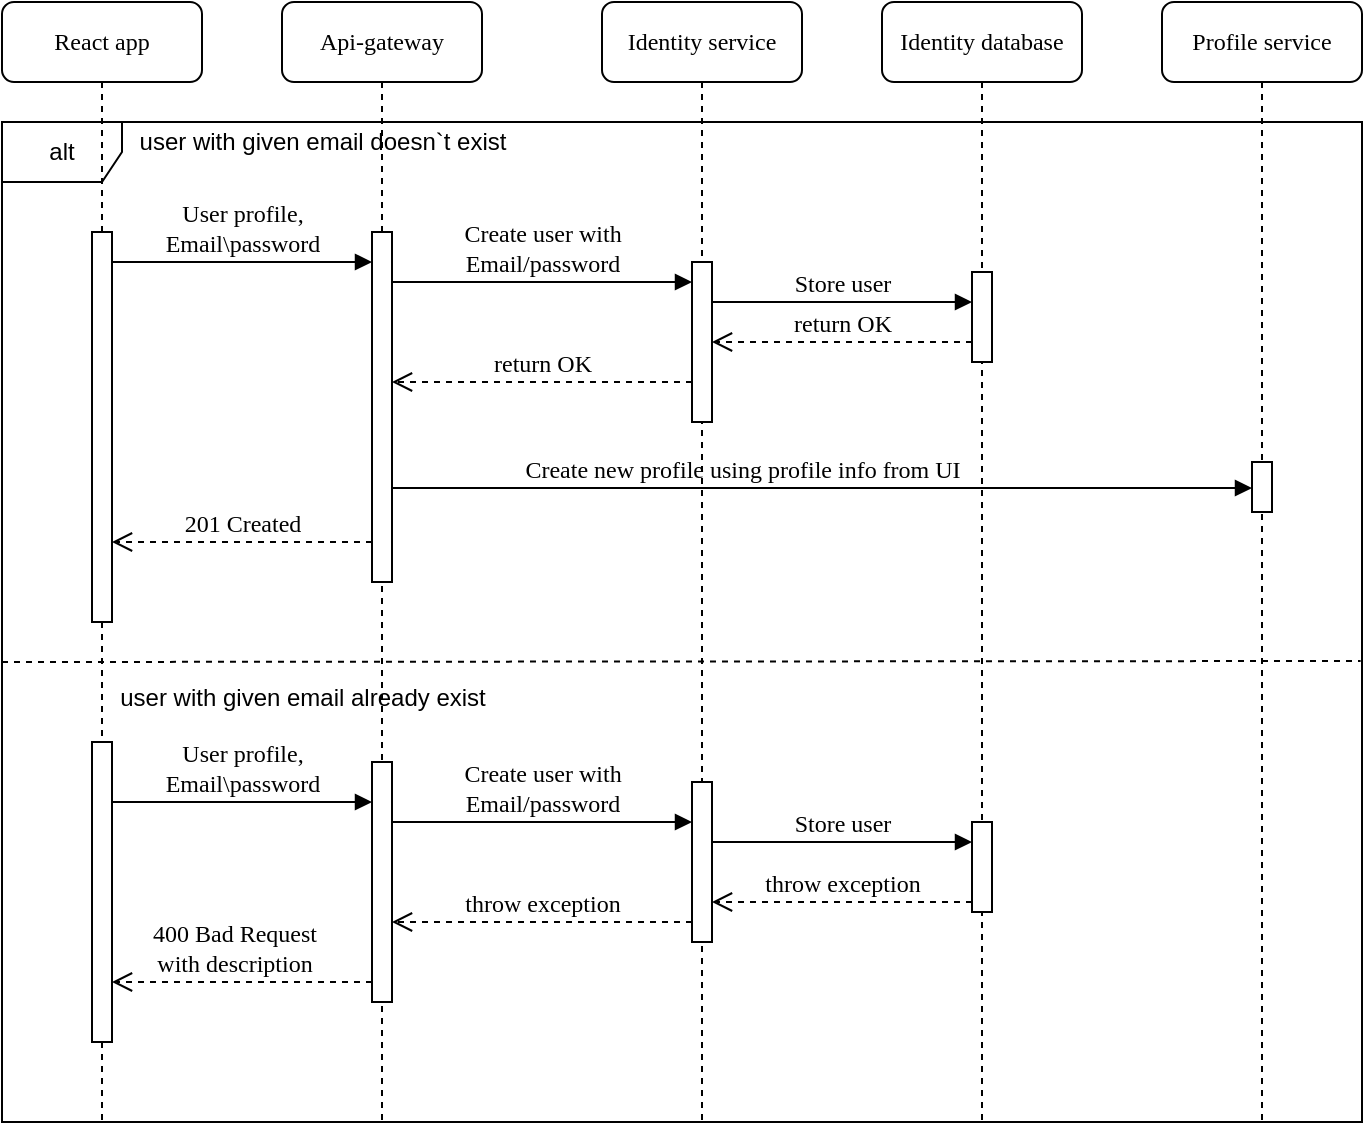 <mxfile version="13.1.9" type="device" pages="6"><diagram id="9wFj2V6PpB4902ZqA-4b" name="Sign-up"><mxGraphModel dx="1038" dy="548" grid="1" gridSize="10" guides="1" tooltips="1" connect="1" arrows="1" fold="1" page="1" pageScale="1" pageWidth="827" pageHeight="1169" math="0" shadow="0"><root><mxCell id="CemL0s_GBhH2OFQFyPl--0"/><mxCell id="CemL0s_GBhH2OFQFyPl--1" parent="CemL0s_GBhH2OFQFyPl--0"/><mxCell id="FNiVeLtGF27XcZiE5bSa-1" value="alt" style="shape=umlFrame;whiteSpace=wrap;html=1;" parent="CemL0s_GBhH2OFQFyPl--1" vertex="1"><mxGeometry x="100" y="140" width="680" height="500" as="geometry"/></mxCell><mxCell id="ytcOfRuUmaXu5OtG5mwq-0" value="Api-gateway" style="shape=umlLifeline;perimeter=lifelinePerimeter;whiteSpace=wrap;html=1;container=1;collapsible=0;recursiveResize=0;outlineConnect=0;rounded=1;shadow=0;comic=0;labelBackgroundColor=none;strokeWidth=1;fontFamily=Verdana;fontSize=12;align=center;" parent="CemL0s_GBhH2OFQFyPl--1" vertex="1"><mxGeometry x="240" y="80" width="100" height="560" as="geometry"/></mxCell><mxCell id="ytcOfRuUmaXu5OtG5mwq-1" value="" style="html=1;points=[];perimeter=orthogonalPerimeter;rounded=0;shadow=0;comic=0;labelBackgroundColor=none;strokeWidth=1;fontFamily=Verdana;fontSize=12;align=center;" parent="ytcOfRuUmaXu5OtG5mwq-0" vertex="1"><mxGeometry x="45" y="115" width="10" height="175" as="geometry"/></mxCell><mxCell id="nBKMElsK7w8zugeBaiPE-2" value="" style="html=1;points=[];perimeter=orthogonalPerimeter;rounded=0;shadow=0;comic=0;labelBackgroundColor=none;strokeWidth=1;fontFamily=Verdana;fontSize=12;align=center;" vertex="1" parent="ytcOfRuUmaXu5OtG5mwq-0"><mxGeometry x="45" y="380" width="10" height="120" as="geometry"/></mxCell><mxCell id="ytcOfRuUmaXu5OtG5mwq-2" value="Identity service" style="shape=umlLifeline;perimeter=lifelinePerimeter;whiteSpace=wrap;html=1;container=1;collapsible=0;recursiveResize=0;outlineConnect=0;rounded=1;shadow=0;comic=0;labelBackgroundColor=none;strokeWidth=1;fontFamily=Verdana;fontSize=12;align=center;" parent="CemL0s_GBhH2OFQFyPl--1" vertex="1"><mxGeometry x="400" y="80" width="100" height="560" as="geometry"/></mxCell><mxCell id="ytcOfRuUmaXu5OtG5mwq-3" value="" style="html=1;points=[];perimeter=orthogonalPerimeter;rounded=0;shadow=0;comic=0;labelBackgroundColor=none;strokeWidth=1;fontFamily=Verdana;fontSize=12;align=center;" parent="ytcOfRuUmaXu5OtG5mwq-2" vertex="1"><mxGeometry x="45" y="130" width="10" height="80" as="geometry"/></mxCell><mxCell id="nBKMElsK7w8zugeBaiPE-3" value="" style="html=1;points=[];perimeter=orthogonalPerimeter;rounded=0;shadow=0;comic=0;labelBackgroundColor=none;strokeWidth=1;fontFamily=Verdana;fontSize=12;align=center;" vertex="1" parent="ytcOfRuUmaXu5OtG5mwq-2"><mxGeometry x="45" y="390" width="10" height="80" as="geometry"/></mxCell><mxCell id="ytcOfRuUmaXu5OtG5mwq-4" value="Identity database" style="shape=umlLifeline;perimeter=lifelinePerimeter;whiteSpace=wrap;html=1;container=1;collapsible=0;recursiveResize=0;outlineConnect=0;rounded=1;shadow=0;comic=0;labelBackgroundColor=none;strokeWidth=1;fontFamily=Verdana;fontSize=12;align=center;" parent="CemL0s_GBhH2OFQFyPl--1" vertex="1"><mxGeometry x="540" y="80" width="100" height="560" as="geometry"/></mxCell><mxCell id="ytcOfRuUmaXu5OtG5mwq-8" value="" style="html=1;points=[];perimeter=orthogonalPerimeter;rounded=0;shadow=0;comic=0;labelBackgroundColor=none;strokeWidth=1;fontFamily=Verdana;fontSize=12;align=center;" parent="ytcOfRuUmaXu5OtG5mwq-4" vertex="1"><mxGeometry x="45" y="135" width="10" height="45" as="geometry"/></mxCell><mxCell id="nBKMElsK7w8zugeBaiPE-4" value="" style="html=1;points=[];perimeter=orthogonalPerimeter;rounded=0;shadow=0;comic=0;labelBackgroundColor=none;strokeWidth=1;fontFamily=Verdana;fontSize=12;align=center;" vertex="1" parent="ytcOfRuUmaXu5OtG5mwq-4"><mxGeometry x="45" y="410" width="10" height="45" as="geometry"/></mxCell><mxCell id="ytcOfRuUmaXu5OtG5mwq-6" value="React app" style="shape=umlLifeline;perimeter=lifelinePerimeter;whiteSpace=wrap;html=1;container=1;collapsible=0;recursiveResize=0;outlineConnect=0;rounded=1;shadow=0;comic=0;labelBackgroundColor=none;strokeWidth=1;fontFamily=Verdana;fontSize=12;align=center;" parent="CemL0s_GBhH2OFQFyPl--1" vertex="1"><mxGeometry x="100" y="80" width="100" height="560" as="geometry"/></mxCell><mxCell id="ytcOfRuUmaXu5OtG5mwq-7" value="" style="html=1;points=[];perimeter=orthogonalPerimeter;rounded=0;shadow=0;comic=0;labelBackgroundColor=none;strokeWidth=1;fontFamily=Verdana;fontSize=12;align=center;" parent="ytcOfRuUmaXu5OtG5mwq-6" vertex="1"><mxGeometry x="45" y="115" width="10" height="195" as="geometry"/></mxCell><mxCell id="nBKMElsK7w8zugeBaiPE-1" value="" style="html=1;points=[];perimeter=orthogonalPerimeter;rounded=0;shadow=0;comic=0;labelBackgroundColor=none;strokeWidth=1;fontFamily=Verdana;fontSize=12;align=center;" vertex="1" parent="ytcOfRuUmaXu5OtG5mwq-6"><mxGeometry x="45" y="370" width="10" height="150" as="geometry"/></mxCell><mxCell id="ytcOfRuUmaXu5OtG5mwq-9" value="Store user" style="html=1;verticalAlign=bottom;endArrow=block;labelBackgroundColor=none;fontFamily=Verdana;fontSize=12;edgeStyle=elbowEdgeStyle;elbow=vertical;" parent="CemL0s_GBhH2OFQFyPl--1" source="ytcOfRuUmaXu5OtG5mwq-3" target="ytcOfRuUmaXu5OtG5mwq-8" edge="1"><mxGeometry relative="1" as="geometry"><mxPoint x="510" y="220" as="sourcePoint"/><Array as="points"><mxPoint x="480" y="230"/><mxPoint x="560" y="238"/><mxPoint x="460" y="220"/></Array></mxGeometry></mxCell><mxCell id="ytcOfRuUmaXu5OtG5mwq-14" value="Create user with&lt;br&gt;Email/password" style="html=1;verticalAlign=bottom;endArrow=block;labelBackgroundColor=none;fontFamily=Verdana;fontSize=12;edgeStyle=elbowEdgeStyle;elbow=vertical;" parent="CemL0s_GBhH2OFQFyPl--1" source="ytcOfRuUmaXu5OtG5mwq-1" target="ytcOfRuUmaXu5OtG5mwq-3" edge="1"><mxGeometry x="0.4" y="-30" relative="1" as="geometry"><mxPoint x="370" y="200" as="sourcePoint"/><mxPoint x="450" y="200" as="targetPoint"/><Array as="points"><mxPoint x="410" y="220"/><mxPoint x="420" y="230"/><mxPoint x="400" y="210"/></Array><mxPoint x="-30" y="-30" as="offset"/></mxGeometry></mxCell><mxCell id="ytcOfRuUmaXu5OtG5mwq-16" value="User profile,&lt;br&gt;Email\password" style="html=1;verticalAlign=bottom;endArrow=block;labelBackgroundColor=none;fontFamily=Verdana;fontSize=12;edgeStyle=elbowEdgeStyle;elbow=vertical;" parent="CemL0s_GBhH2OFQFyPl--1" source="ytcOfRuUmaXu5OtG5mwq-7" target="ytcOfRuUmaXu5OtG5mwq-1" edge="1"><mxGeometry relative="1" as="geometry"><mxPoint x="160" y="210.143" as="sourcePoint"/><mxPoint x="280" y="210" as="targetPoint"/><Array as="points"><mxPoint x="210" y="210"/><mxPoint x="240" y="190"/><mxPoint x="260" y="200"/><mxPoint x="240" y="190"/><mxPoint x="280" y="210"/></Array></mxGeometry></mxCell><mxCell id="12zrE8Ep6tfc1RGa5wEC-0" value="Profile service" style="shape=umlLifeline;perimeter=lifelinePerimeter;whiteSpace=wrap;html=1;container=1;collapsible=0;recursiveResize=0;outlineConnect=0;rounded=1;shadow=0;comic=0;labelBackgroundColor=none;strokeWidth=1;fontFamily=Verdana;fontSize=12;align=center;" parent="CemL0s_GBhH2OFQFyPl--1" vertex="1"><mxGeometry x="680" y="80" width="100" height="560" as="geometry"/></mxCell><mxCell id="12zrE8Ep6tfc1RGa5wEC-2" value="" style="html=1;points=[];perimeter=orthogonalPerimeter;rounded=0;shadow=0;comic=0;labelBackgroundColor=none;strokeWidth=1;fontFamily=Verdana;fontSize=12;align=center;" parent="12zrE8Ep6tfc1RGa5wEC-0" vertex="1"><mxGeometry x="45" y="230" width="10" height="25" as="geometry"/></mxCell><mxCell id="hFNheI1LsJcgSRHqzO7D-6" value="return OK" style="html=1;verticalAlign=bottom;endArrow=open;dashed=1;endSize=8;labelBackgroundColor=none;fontFamily=Verdana;fontSize=12;edgeStyle=elbowEdgeStyle;elbow=vertical;" parent="CemL0s_GBhH2OFQFyPl--1" source="ytcOfRuUmaXu5OtG5mwq-8" target="ytcOfRuUmaXu5OtG5mwq-3" edge="1"><mxGeometry relative="1" as="geometry"><mxPoint x="460" y="250" as="targetPoint"/><Array as="points"><mxPoint x="565" y="250"/><mxPoint x="535" y="220"/><mxPoint x="1005" y="200"/></Array><mxPoint x="590" y="250" as="sourcePoint"/></mxGeometry></mxCell><mxCell id="FNiVeLtGF27XcZiE5bSa-2" value="user with given email doesn`t exist" style="text;html=1;align=center;verticalAlign=middle;resizable=0;points=[];autosize=1;" parent="CemL0s_GBhH2OFQFyPl--1" vertex="1"><mxGeometry x="160" y="140" width="200" height="20" as="geometry"/></mxCell><mxCell id="FNiVeLtGF27XcZiE5bSa-4" value="user with given email already exist" style="text;html=1;align=center;verticalAlign=middle;resizable=0;points=[];autosize=1;" parent="CemL0s_GBhH2OFQFyPl--1" vertex="1"><mxGeometry x="150" y="417.5" width="200" height="20" as="geometry"/></mxCell><mxCell id="FNiVeLtGF27XcZiE5bSa-11" value="Create new profile using profile info from UI" style="html=1;verticalAlign=bottom;endArrow=block;labelBackgroundColor=none;fontFamily=Verdana;fontSize=12;edgeStyle=elbowEdgeStyle;elbow=vertical;" parent="CemL0s_GBhH2OFQFyPl--1" target="12zrE8Ep6tfc1RGa5wEC-2" edge="1"><mxGeometry x="0.837" y="-220" relative="1" as="geometry"><mxPoint x="295" y="323" as="sourcePoint"/><mxPoint x="480" y="470" as="targetPoint"/><Array as="points"><mxPoint x="690" y="323"/><mxPoint x="530" y="451"/><mxPoint x="510" y="440"/><mxPoint x="610" y="451"/><mxPoint x="435" y="470"/></Array><mxPoint x="-220" y="-220" as="offset"/></mxGeometry></mxCell><mxCell id="FNiVeLtGF27XcZiE5bSa-12" value="201 Created" style="html=1;verticalAlign=bottom;endArrow=open;dashed=1;endSize=8;labelBackgroundColor=none;fontFamily=Verdana;fontSize=12;edgeStyle=elbowEdgeStyle;elbow=vertical;" parent="CemL0s_GBhH2OFQFyPl--1" source="ytcOfRuUmaXu5OtG5mwq-1" target="ytcOfRuUmaXu5OtG5mwq-7" edge="1"><mxGeometry relative="1" as="geometry"><mxPoint x="140" y="470" as="targetPoint"/><Array as="points"><mxPoint x="230" y="350"/><mxPoint x="270" y="340"/><mxPoint x="225" y="440"/><mxPoint x="695" y="420"/></Array><mxPoint x="285" y="340" as="sourcePoint"/><mxPoint as="offset"/></mxGeometry></mxCell><mxCell id="FNiVeLtGF27XcZiE5bSa-17" value="400 Bad Request&lt;br&gt;with description" style="html=1;verticalAlign=bottom;endArrow=open;dashed=1;endSize=8;labelBackgroundColor=none;fontFamily=Verdana;fontSize=12;edgeStyle=elbowEdgeStyle;elbow=vertical;" parent="CemL0s_GBhH2OFQFyPl--1" source="nBKMElsK7w8zugeBaiPE-2" target="nBKMElsK7w8zugeBaiPE-1" edge="1"><mxGeometry x="0.063" relative="1" as="geometry"><mxPoint x="180" y="620" as="targetPoint"/><Array as="points"><mxPoint x="260" y="570"/><mxPoint x="230" y="620"/><mxPoint x="260" y="620"/><mxPoint x="230" y="590"/><mxPoint x="700" y="570"/></Array><mxPoint x="286.52" y="612.8" as="sourcePoint"/><mxPoint as="offset"/></mxGeometry></mxCell><mxCell id="nBKMElsK7w8zugeBaiPE-0" value="return OK" style="html=1;verticalAlign=bottom;endArrow=open;dashed=1;endSize=8;labelBackgroundColor=none;fontFamily=Verdana;fontSize=12;edgeStyle=elbowEdgeStyle;elbow=vertical;" edge="1" parent="CemL0s_GBhH2OFQFyPl--1" source="ytcOfRuUmaXu5OtG5mwq-3" target="ytcOfRuUmaXu5OtG5mwq-1"><mxGeometry relative="1" as="geometry"><mxPoint x="300" y="280" as="targetPoint"/><Array as="points"><mxPoint x="380" y="270"/><mxPoint x="380" y="250"/><mxPoint x="850" y="230"/></Array><mxPoint x="430" y="280" as="sourcePoint"/></mxGeometry></mxCell><mxCell id="nBKMElsK7w8zugeBaiPE-7" value="User profile,&lt;br&gt;Email\password" style="html=1;verticalAlign=bottom;endArrow=block;labelBackgroundColor=none;fontFamily=Verdana;fontSize=12;edgeStyle=elbowEdgeStyle;elbow=vertical;" edge="1" parent="CemL0s_GBhH2OFQFyPl--1" source="nBKMElsK7w8zugeBaiPE-1" target="nBKMElsK7w8zugeBaiPE-2"><mxGeometry relative="1" as="geometry"><mxPoint x="180" y="540" as="sourcePoint"/><mxPoint x="310" y="540" as="targetPoint"/><Array as="points"><mxPoint x="270" y="480"/><mxPoint x="260" y="470"/><mxPoint x="235" y="540"/><mxPoint x="265" y="520"/><mxPoint x="285" y="530"/><mxPoint x="265" y="520"/><mxPoint x="305" y="540"/></Array></mxGeometry></mxCell><mxCell id="nBKMElsK7w8zugeBaiPE-8" value="Create user with&lt;br&gt;Email/password" style="html=1;verticalAlign=bottom;endArrow=block;labelBackgroundColor=none;fontFamily=Verdana;fontSize=12;edgeStyle=elbowEdgeStyle;elbow=vertical;" edge="1" parent="CemL0s_GBhH2OFQFyPl--1" source="nBKMElsK7w8zugeBaiPE-2" target="nBKMElsK7w8zugeBaiPE-3"><mxGeometry x="0.4" y="-30" relative="1" as="geometry"><mxPoint x="340" y="480" as="sourcePoint"/><mxPoint x="490" y="480" as="targetPoint"/><Array as="points"><mxPoint x="410" y="490"/><mxPoint x="455" y="480"/><mxPoint x="465" y="490"/><mxPoint x="445" y="470"/></Array><mxPoint x="-30" y="-30" as="offset"/></mxGeometry></mxCell><mxCell id="nBKMElsK7w8zugeBaiPE-9" value="Store user" style="html=1;verticalAlign=bottom;endArrow=block;labelBackgroundColor=none;fontFamily=Verdana;fontSize=12;edgeStyle=elbowEdgeStyle;elbow=vertical;" edge="1" parent="CemL0s_GBhH2OFQFyPl--1" source="nBKMElsK7w8zugeBaiPE-3" target="nBKMElsK7w8zugeBaiPE-4"><mxGeometry relative="1" as="geometry"><mxPoint x="490" y="437.5" as="sourcePoint"/><Array as="points"><mxPoint x="550" y="500"/><mxPoint x="515" y="437.5"/><mxPoint x="595" y="445.5"/><mxPoint x="495" y="427.5"/></Array><mxPoint x="620" y="437.5" as="targetPoint"/></mxGeometry></mxCell><mxCell id="nBKMElsK7w8zugeBaiPE-10" value="throw exception" style="html=1;verticalAlign=bottom;endArrow=open;dashed=1;endSize=8;labelBackgroundColor=none;fontFamily=Verdana;fontSize=12;edgeStyle=elbowEdgeStyle;elbow=vertical;" edge="1" parent="CemL0s_GBhH2OFQFyPl--1" source="nBKMElsK7w8zugeBaiPE-4" target="nBKMElsK7w8zugeBaiPE-3"><mxGeometry relative="1" as="geometry"><mxPoint x="500" y="540" as="targetPoint"/><Array as="points"><mxPoint x="550" y="530"/><mxPoint x="570" y="520"/><mxPoint x="610" y="540"/><mxPoint x="580" y="510"/><mxPoint x="1050" y="490"/></Array><mxPoint x="630" y="540" as="sourcePoint"/></mxGeometry></mxCell><mxCell id="nBKMElsK7w8zugeBaiPE-11" value="throw exception" style="html=1;verticalAlign=bottom;endArrow=open;dashed=1;endSize=8;labelBackgroundColor=none;fontFamily=Verdana;fontSize=12;edgeStyle=elbowEdgeStyle;elbow=vertical;" edge="1" parent="CemL0s_GBhH2OFQFyPl--1" source="nBKMElsK7w8zugeBaiPE-3" target="nBKMElsK7w8zugeBaiPE-2"><mxGeometry relative="1" as="geometry"><mxPoint x="340" y="580.0" as="targetPoint"/><Array as="points"><mxPoint x="410" y="540"/><mxPoint x="435" y="580"/><mxPoint x="455" y="570"/><mxPoint x="495" y="590"/><mxPoint x="465" y="560"/><mxPoint x="935" y="540"/></Array><mxPoint x="470" y="580.0" as="sourcePoint"/></mxGeometry></mxCell><mxCell id="nBKMElsK7w8zugeBaiPE-12" value="" style="endArrow=none;dashed=1;html=1;exitX=0;exitY=0.54;exitDx=0;exitDy=0;exitPerimeter=0;entryX=0.999;entryY=0.539;entryDx=0;entryDy=0;entryPerimeter=0;" edge="1" parent="CemL0s_GBhH2OFQFyPl--1" source="FNiVeLtGF27XcZiE5bSa-1" target="FNiVeLtGF27XcZiE5bSa-1"><mxGeometry width="50" height="50" relative="1" as="geometry"><mxPoint x="520" y="490" as="sourcePoint"/><mxPoint x="570" y="440" as="targetPoint"/></mxGeometry></mxCell></root></mxGraphModel></diagram><diagram id="shGh03tXPEc8SyBQGdR-" name="Sign-in"><mxGraphModel dx="1038" dy="548" grid="1" gridSize="10" guides="1" tooltips="1" connect="1" arrows="1" fold="1" page="1" pageScale="1" pageWidth="827" pageHeight="1169" math="0" shadow="0"><root><mxCell id="g4uzUHYC7VZKyUYP_6gi-0"/><mxCell id="g4uzUHYC7VZKyUYP_6gi-1" parent="g4uzUHYC7VZKyUYP_6gi-0"/><mxCell id="Z45GJV1Mc2yyMGItYwNS-1" value="" style="group" parent="g4uzUHYC7VZKyUYP_6gi-1" vertex="1" connectable="0"><mxGeometry x="200" y="290" width="450" height="300" as="geometry"/></mxCell><mxCell id="_-uj1CBQ7Txz2JvthzSC-19" value="alt" style="shape=umlFrame;whiteSpace=wrap;html=1;" parent="Z45GJV1Mc2yyMGItYwNS-1" vertex="1"><mxGeometry width="450" height="300" as="geometry"/></mxCell><mxCell id="_-uj1CBQ7Txz2JvthzSC-20" value="authentication successful" style="text;html=1;align=center;verticalAlign=middle;resizable=0;points=[];autosize=1;" parent="Z45GJV1Mc2yyMGItYwNS-1" vertex="1"><mxGeometry x="3.814" y="40" width="150" height="20" as="geometry"/></mxCell><mxCell id="z5anBzTkTk3a5vYDcYJt-3" value="" style="endArrow=none;dashed=1;html=1;" parent="Z45GJV1Mc2yyMGItYwNS-1" edge="1"><mxGeometry width="50" height="50" relative="1" as="geometry"><mxPoint x="-0.763" y="159" as="sourcePoint"/><mxPoint x="450" y="159" as="targetPoint"/><Array as="points"><mxPoint x="404.237" y="159"/></Array></mxGeometry></mxCell><mxCell id="z5anBzTkTk3a5vYDcYJt-4" value="authentication failed" style="text;html=1;align=center;verticalAlign=middle;resizable=0;points=[];autosize=1;" parent="Z45GJV1Mc2yyMGItYwNS-1" vertex="1"><mxGeometry x="7.627" y="170" width="120" height="20" as="geometry"/></mxCell><mxCell id="_-uj1CBQ7Txz2JvthzSC-0" value="Api-gateway" style="shape=umlLifeline;perimeter=lifelinePerimeter;whiteSpace=wrap;html=1;container=1;collapsible=0;recursiveResize=0;outlineConnect=0;rounded=1;shadow=0;comic=0;labelBackgroundColor=none;strokeWidth=1;fontFamily=Verdana;fontSize=12;align=center;" parent="g4uzUHYC7VZKyUYP_6gi-1" vertex="1"><mxGeometry x="220" y="50" width="100" height="580" as="geometry"/></mxCell><mxCell id="_-uj1CBQ7Txz2JvthzSC-1" value="" style="html=1;points=[];perimeter=orthogonalPerimeter;rounded=0;shadow=0;comic=0;labelBackgroundColor=none;strokeWidth=1;fontFamily=Verdana;fontSize=12;align=center;" parent="_-uj1CBQ7Txz2JvthzSC-0" vertex="1"><mxGeometry x="45" y="110" width="10" height="50" as="geometry"/></mxCell><mxCell id="_-uj1CBQ7Txz2JvthzSC-2" value="Identity service" style="shape=umlLifeline;perimeter=lifelinePerimeter;whiteSpace=wrap;html=1;container=1;collapsible=0;recursiveResize=0;outlineConnect=0;rounded=1;shadow=0;comic=0;labelBackgroundColor=none;strokeWidth=1;fontFamily=Verdana;fontSize=12;align=center;" parent="g4uzUHYC7VZKyUYP_6gi-1" vertex="1"><mxGeometry x="380" y="50" width="100" height="580" as="geometry"/></mxCell><mxCell id="_-uj1CBQ7Txz2JvthzSC-3" value="" style="html=1;points=[];perimeter=orthogonalPerimeter;rounded=0;shadow=0;comic=0;labelBackgroundColor=none;strokeWidth=1;fontFamily=Verdana;fontSize=12;align=center;" parent="_-uj1CBQ7Txz2JvthzSC-2" vertex="1"><mxGeometry x="45" y="120" width="10" height="80" as="geometry"/></mxCell><mxCell id="_-uj1CBQ7Txz2JvthzSC-4" value="Identity database" style="shape=umlLifeline;perimeter=lifelinePerimeter;whiteSpace=wrap;html=1;container=1;collapsible=0;recursiveResize=0;outlineConnect=0;rounded=1;shadow=0;comic=0;labelBackgroundColor=none;strokeWidth=1;fontFamily=Verdana;fontSize=12;align=center;" parent="g4uzUHYC7VZKyUYP_6gi-1" vertex="1"><mxGeometry x="540" y="50" width="100" height="580" as="geometry"/></mxCell><mxCell id="_-uj1CBQ7Txz2JvthzSC-6" value="React app" style="shape=umlLifeline;perimeter=lifelinePerimeter;whiteSpace=wrap;html=1;container=1;collapsible=0;recursiveResize=0;outlineConnect=0;rounded=1;shadow=0;comic=0;labelBackgroundColor=none;strokeWidth=1;fontFamily=Verdana;fontSize=12;align=center;" parent="g4uzUHYC7VZKyUYP_6gi-1" vertex="1"><mxGeometry x="60" y="50" width="100" height="570" as="geometry"/></mxCell><mxCell id="_-uj1CBQ7Txz2JvthzSC-7" value="" style="html=1;points=[];perimeter=orthogonalPerimeter;rounded=0;shadow=0;comic=0;labelBackgroundColor=none;strokeWidth=1;fontFamily=Verdana;fontSize=12;align=center;" parent="_-uj1CBQ7Txz2JvthzSC-6" vertex="1"><mxGeometry x="45" y="100" width="10" height="410" as="geometry"/></mxCell><mxCell id="_-uj1CBQ7Txz2JvthzSC-8" value="" style="html=1;points=[];perimeter=orthogonalPerimeter;rounded=0;shadow=0;comic=0;labelBackgroundColor=none;strokeWidth=1;fontFamily=Verdana;fontSize=12;align=center;" parent="g4uzUHYC7VZKyUYP_6gi-1" vertex="1"><mxGeometry x="585" y="180" width="10" height="60" as="geometry"/></mxCell><mxCell id="_-uj1CBQ7Txz2JvthzSC-9" value="get stored password" style="html=1;verticalAlign=bottom;endArrow=block;labelBackgroundColor=none;fontFamily=Verdana;fontSize=12;edgeStyle=elbowEdgeStyle;elbow=vertical;" parent="g4uzUHYC7VZKyUYP_6gi-1" source="_-uj1CBQ7Txz2JvthzSC-3" target="_-uj1CBQ7Txz2JvthzSC-8" edge="1"><mxGeometry relative="1" as="geometry"><mxPoint x="490" y="190" as="sourcePoint"/><Array as="points"><mxPoint x="440" y="190"/></Array></mxGeometry></mxCell><mxCell id="_-uj1CBQ7Txz2JvthzSC-13" value="email\password" style="html=1;verticalAlign=bottom;endArrow=block;labelBackgroundColor=none;fontFamily=Verdana;fontSize=12;edgeStyle=elbowEdgeStyle;elbow=vertical;" parent="g4uzUHYC7VZKyUYP_6gi-1" source="_-uj1CBQ7Txz2JvthzSC-1" target="_-uj1CBQ7Txz2JvthzSC-3" edge="1"><mxGeometry relative="1" as="geometry"><mxPoint x="350" y="170" as="sourcePoint"/><Array as="points"><mxPoint x="360" y="180"/><mxPoint x="400" y="190"/></Array></mxGeometry></mxCell><mxCell id="_-uj1CBQ7Txz2JvthzSC-14" value="stored password" style="html=1;verticalAlign=bottom;endArrow=open;dashed=1;endSize=8;labelBackgroundColor=none;fontFamily=Verdana;fontSize=12;edgeStyle=elbowEdgeStyle;elbow=vertical;" parent="g4uzUHYC7VZKyUYP_6gi-1" source="_-uj1CBQ7Txz2JvthzSC-8" target="_-uj1CBQ7Txz2JvthzSC-3" edge="1"><mxGeometry relative="1" as="geometry"><mxPoint x="435" y="260.0" as="targetPoint"/><Array as="points"><mxPoint x="550" y="220"/><mxPoint x="530" y="250"/><mxPoint x="510" y="260"/><mxPoint x="540" y="260"/></Array><mxPoint x="565" y="260.0" as="sourcePoint"/></mxGeometry></mxCell><mxCell id="_-uj1CBQ7Txz2JvthzSC-16" value="email\password" style="html=1;verticalAlign=bottom;endArrow=block;labelBackgroundColor=none;fontFamily=Verdana;fontSize=12;edgeStyle=elbowEdgeStyle;elbow=vertical;" parent="g4uzUHYC7VZKyUYP_6gi-1" source="_-uj1CBQ7Txz2JvthzSC-7" target="_-uj1CBQ7Txz2JvthzSC-1" edge="1"><mxGeometry relative="1" as="geometry"><mxPoint x="120" y="179.765" as="sourcePoint"/><mxPoint x="270" y="180.0" as="targetPoint"/><Array as="points"><mxPoint x="170" y="170"/><mxPoint x="230" y="180"/></Array></mxGeometry></mxCell><mxCell id="_-uj1CBQ7Txz2JvthzSC-21" value="" style="html=1;points=[];perimeter=orthogonalPerimeter;rounded=0;shadow=0;comic=0;labelBackgroundColor=none;strokeWidth=1;fontFamily=Verdana;fontSize=12;align=center;" parent="g4uzUHYC7VZKyUYP_6gi-1" vertex="1"><mxGeometry x="425" y="340" width="10" height="50" as="geometry"/></mxCell><mxCell id="_-uj1CBQ7Txz2JvthzSC-22" value="" style="html=1;points=[];perimeter=orthogonalPerimeter;rounded=0;shadow=0;comic=0;labelBackgroundColor=none;strokeWidth=1;fontFamily=Verdana;fontSize=12;align=center;" parent="g4uzUHYC7VZKyUYP_6gi-1" vertex="1"><mxGeometry x="585" y="350" width="10" height="30" as="geometry"/></mxCell><mxCell id="_-uj1CBQ7Txz2JvthzSC-23" value="" style="html=1;points=[];perimeter=orthogonalPerimeter;rounded=0;shadow=0;comic=0;labelBackgroundColor=none;strokeWidth=1;fontFamily=Verdana;fontSize=12;align=center;" parent="g4uzUHYC7VZKyUYP_6gi-1" vertex="1"><mxGeometry x="265" y="360" width="10" height="80" as="geometry"/></mxCell><mxCell id="_-uj1CBQ7Txz2JvthzSC-25" value="new session token" style="html=1;verticalAlign=bottom;endArrow=open;dashed=1;endSize=8;labelBackgroundColor=none;fontFamily=Verdana;fontSize=12;edgeStyle=elbowEdgeStyle;elbow=vertical;" parent="g4uzUHYC7VZKyUYP_6gi-1" edge="1"><mxGeometry relative="1" as="geometry"><mxPoint x="275" y="380" as="targetPoint"/><Array as="points"><mxPoint x="390" y="380"/><mxPoint x="370" y="410"/><mxPoint x="350" y="420"/><mxPoint x="380" y="420"/></Array><mxPoint x="425" y="380" as="sourcePoint"/></mxGeometry></mxCell><mxCell id="_-uj1CBQ7Txz2JvthzSC-26" value="store new session token" style="html=1;verticalAlign=bottom;endArrow=block;labelBackgroundColor=none;fontFamily=Verdana;fontSize=12;edgeStyle=elbowEdgeStyle;elbow=vertical;" parent="g4uzUHYC7VZKyUYP_6gi-1" edge="1"><mxGeometry relative="1" as="geometry"><mxPoint x="435" y="360" as="sourcePoint"/><Array as="points"><mxPoint x="440" y="360"/></Array><mxPoint x="585" y="360" as="targetPoint"/></mxGeometry></mxCell><mxCell id="z5anBzTkTk3a5vYDcYJt-2" value="200 OK with&lt;br&gt;new session token" style="html=1;verticalAlign=bottom;endArrow=open;dashed=1;endSize=8;labelBackgroundColor=none;fontFamily=Verdana;fontSize=12;edgeStyle=elbowEdgeStyle;elbow=vertical;" parent="g4uzUHYC7VZKyUYP_6gi-1" edge="1"><mxGeometry relative="1" as="geometry"><mxPoint x="115" y="430" as="targetPoint"/><Array as="points"><mxPoint x="230" y="430"/><mxPoint x="210" y="460"/><mxPoint x="190" y="470"/><mxPoint x="220" y="470"/></Array><mxPoint x="265" y="430" as="sourcePoint"/><mxPoint as="offset"/></mxGeometry></mxCell><mxCell id="z5anBzTkTk3a5vYDcYJt-5" value="" style="html=1;points=[];perimeter=orthogonalPerimeter;rounded=0;shadow=0;comic=0;labelBackgroundColor=none;strokeWidth=1;fontFamily=Verdana;fontSize=12;align=center;" parent="g4uzUHYC7VZKyUYP_6gi-1" vertex="1"><mxGeometry x="425" y="470" width="10" height="40" as="geometry"/></mxCell><mxCell id="z5anBzTkTk3a5vYDcYJt-8" value="" style="html=1;points=[];perimeter=orthogonalPerimeter;rounded=0;shadow=0;comic=0;labelBackgroundColor=none;strokeWidth=1;fontFamily=Verdana;fontSize=12;align=center;" parent="g4uzUHYC7VZKyUYP_6gi-1" vertex="1"><mxGeometry x="265" y="490" width="10" height="40" as="geometry"/></mxCell><mxCell id="z5anBzTkTk3a5vYDcYJt-9" value="empty token" style="html=1;verticalAlign=bottom;endArrow=open;dashed=1;endSize=8;labelBackgroundColor=none;fontFamily=Verdana;fontSize=12;edgeStyle=elbowEdgeStyle;elbow=vertical;" parent="g4uzUHYC7VZKyUYP_6gi-1" edge="1"><mxGeometry relative="1" as="geometry"><mxPoint x="275" y="500" as="targetPoint"/><Array as="points"><mxPoint x="390" y="500"/><mxPoint x="370" y="530"/><mxPoint x="350" y="540"/><mxPoint x="380" y="540"/></Array><mxPoint x="425" y="500" as="sourcePoint"/></mxGeometry></mxCell><mxCell id="z5anBzTkTk3a5vYDcYJt-10" value="401 Unauthorized" style="html=1;verticalAlign=bottom;endArrow=open;dashed=1;endSize=8;labelBackgroundColor=none;fontFamily=Verdana;fontSize=12;edgeStyle=elbowEdgeStyle;elbow=vertical;" parent="g4uzUHYC7VZKyUYP_6gi-1" edge="1"><mxGeometry relative="1" as="geometry"><mxPoint x="115" y="520" as="targetPoint"/><Array as="points"><mxPoint x="230" y="520"/><mxPoint x="210" y="550"/><mxPoint x="190" y="560"/><mxPoint x="220" y="560"/></Array><mxPoint x="265" y="520" as="sourcePoint"/></mxGeometry></mxCell></root></mxGraphModel></diagram><diagram id="U9p7VOnTz3pqEFTd15si" name="Logout"><mxGraphModel dx="1021" dy="529" grid="1" gridSize="10" guides="1" tooltips="1" connect="1" arrows="1" fold="1" page="1" pageScale="1" pageWidth="827" pageHeight="1169" math="0" shadow="0"><root><mxCell id="Cgi80x9LfgDwhSQCfqFJ-0"/><mxCell id="Cgi80x9LfgDwhSQCfqFJ-1" parent="Cgi80x9LfgDwhSQCfqFJ-0"/><mxCell id="0Xk-_er3-qbPC-zSCmiB-0" value="Api-gateway" style="shape=umlLifeline;perimeter=lifelinePerimeter;whiteSpace=wrap;html=1;container=1;collapsible=0;recursiveResize=0;outlineConnect=0;rounded=1;shadow=0;comic=0;labelBackgroundColor=none;strokeWidth=1;fontFamily=Verdana;fontSize=12;align=center;" parent="Cgi80x9LfgDwhSQCfqFJ-1" vertex="1"><mxGeometry x="240" y="80" width="100" height="580" as="geometry"/></mxCell><mxCell id="0Xk-_er3-qbPC-zSCmiB-1" value="" style="html=1;points=[];perimeter=orthogonalPerimeter;rounded=0;shadow=0;comic=0;labelBackgroundColor=none;strokeWidth=1;fontFamily=Verdana;fontSize=12;align=center;" parent="0Xk-_er3-qbPC-zSCmiB-0" vertex="1"><mxGeometry x="45" y="110" width="10" height="120" as="geometry"/></mxCell><mxCell id="0Xk-_er3-qbPC-zSCmiB-2" value="Identity service" style="shape=umlLifeline;perimeter=lifelinePerimeter;whiteSpace=wrap;html=1;container=1;collapsible=0;recursiveResize=0;outlineConnect=0;rounded=1;shadow=0;comic=0;labelBackgroundColor=none;strokeWidth=1;fontFamily=Verdana;fontSize=12;align=center;" parent="Cgi80x9LfgDwhSQCfqFJ-1" vertex="1"><mxGeometry x="400" y="80" width="100" height="580" as="geometry"/></mxCell><mxCell id="0Xk-_er3-qbPC-zSCmiB-3" value="" style="html=1;points=[];perimeter=orthogonalPerimeter;rounded=0;shadow=0;comic=0;labelBackgroundColor=none;strokeWidth=1;fontFamily=Verdana;fontSize=12;align=center;" parent="0Xk-_er3-qbPC-zSCmiB-2" vertex="1"><mxGeometry x="45" y="120" width="10" height="30" as="geometry"/></mxCell><mxCell id="0Xk-_er3-qbPC-zSCmiB-4" value="Identity service&lt;br&gt;database" style="shape=umlLifeline;perimeter=lifelinePerimeter;whiteSpace=wrap;html=1;container=1;collapsible=0;recursiveResize=0;outlineConnect=0;rounded=1;shadow=0;comic=0;labelBackgroundColor=none;strokeWidth=1;fontFamily=Verdana;fontSize=12;align=center;" parent="Cgi80x9LfgDwhSQCfqFJ-1" vertex="1"><mxGeometry x="560" y="80" width="100" height="580" as="geometry"/></mxCell><mxCell id="0Xk-_er3-qbPC-zSCmiB-6" value="React app" style="shape=umlLifeline;perimeter=lifelinePerimeter;whiteSpace=wrap;html=1;container=1;collapsible=0;recursiveResize=0;outlineConnect=0;rounded=1;shadow=0;comic=0;labelBackgroundColor=none;strokeWidth=1;fontFamily=Verdana;fontSize=12;align=center;" parent="Cgi80x9LfgDwhSQCfqFJ-1" vertex="1"><mxGeometry x="80" y="80" width="100" height="580" as="geometry"/></mxCell><mxCell id="0Xk-_er3-qbPC-zSCmiB-7" value="" style="html=1;points=[];perimeter=orthogonalPerimeter;rounded=0;shadow=0;comic=0;labelBackgroundColor=none;strokeWidth=1;fontFamily=Verdana;fontSize=12;align=center;" parent="0Xk-_er3-qbPC-zSCmiB-6" vertex="1"><mxGeometry x="45" y="100" width="10" height="150" as="geometry"/></mxCell><mxCell id="0Xk-_er3-qbPC-zSCmiB-8" value="" style="html=1;points=[];perimeter=orthogonalPerimeter;rounded=0;shadow=0;comic=0;labelBackgroundColor=none;strokeWidth=1;fontFamily=Verdana;fontSize=12;align=center;" parent="Cgi80x9LfgDwhSQCfqFJ-1" vertex="1"><mxGeometry x="605" y="210" width="10" height="30" as="geometry"/></mxCell><mxCell id="0Xk-_er3-qbPC-zSCmiB-9" value="remove token" style="html=1;verticalAlign=bottom;endArrow=block;labelBackgroundColor=none;fontFamily=Verdana;fontSize=12;edgeStyle=elbowEdgeStyle;elbow=vertical;" parent="Cgi80x9LfgDwhSQCfqFJ-1" source="0Xk-_er3-qbPC-zSCmiB-3" target="0Xk-_er3-qbPC-zSCmiB-8" edge="1"><mxGeometry relative="1" as="geometry"><mxPoint x="510" y="220" as="sourcePoint"/><Array as="points"><mxPoint x="460" y="220"/></Array></mxGeometry></mxCell><mxCell id="0Xk-_er3-qbPC-zSCmiB-13" value="logout(token)" style="html=1;verticalAlign=bottom;endArrow=block;labelBackgroundColor=none;fontFamily=Verdana;fontSize=12;edgeStyle=elbowEdgeStyle;elbow=vertical;" parent="Cgi80x9LfgDwhSQCfqFJ-1" source="0Xk-_er3-qbPC-zSCmiB-1" target="0Xk-_er3-qbPC-zSCmiB-3" edge="1"><mxGeometry relative="1" as="geometry"><mxPoint x="370" y="200" as="sourcePoint"/><Array as="points"><mxPoint x="380" y="210"/><mxPoint x="420" y="220"/></Array></mxGeometry></mxCell><mxCell id="0Xk-_er3-qbPC-zSCmiB-15" value="302 Redirect&lt;br&gt;to home page" style="html=1;verticalAlign=bottom;endArrow=open;dashed=1;endSize=8;labelBackgroundColor=none;fontFamily=Verdana;fontSize=12;edgeStyle=elbowEdgeStyle;elbow=vertical;" parent="Cgi80x9LfgDwhSQCfqFJ-1" source="0Xk-_er3-qbPC-zSCmiB-1" target="0Xk-_er3-qbPC-zSCmiB-7" edge="1"><mxGeometry relative="1" as="geometry"><mxPoint x="290" y="300" as="targetPoint"/><Array as="points"><mxPoint x="220" y="300"/><mxPoint x="240" y="280"/><mxPoint x="220" y="300"/><mxPoint x="375" y="300"/><mxPoint x="405" y="300"/></Array><mxPoint x="430" y="300.0" as="sourcePoint"/></mxGeometry></mxCell><mxCell id="0Xk-_er3-qbPC-zSCmiB-16" value="session token" style="html=1;verticalAlign=bottom;endArrow=block;labelBackgroundColor=none;fontFamily=Verdana;fontSize=12;edgeStyle=elbowEdgeStyle;elbow=vertical;" parent="Cgi80x9LfgDwhSQCfqFJ-1" source="0Xk-_er3-qbPC-zSCmiB-7" target="0Xk-_er3-qbPC-zSCmiB-1" edge="1"><mxGeometry relative="1" as="geometry"><mxPoint x="140" y="209.765" as="sourcePoint"/><mxPoint x="290" y="210.0" as="targetPoint"/><Array as="points"><mxPoint x="190" y="200"/><mxPoint x="250" y="210"/></Array></mxGeometry></mxCell></root></mxGraphModel></diagram><diagram id="Oed5_yPvXSEjmMO0VpmN" name="Get profile"><mxGraphModel dx="868" dy="450" grid="1" gridSize="10" guides="1" tooltips="1" connect="1" arrows="1" fold="1" page="1" pageScale="1" pageWidth="827" pageHeight="1169" math="0" shadow="0"><root><mxCell id="C5OgCIdjaH6MPQGJhTUE-0"/><mxCell id="C5OgCIdjaH6MPQGJhTUE-1" parent="C5OgCIdjaH6MPQGJhTUE-0"/><mxCell id="ybT5hiMjuxDQSyocIZ4y-1" value="alt" style="shape=umlFrame;whiteSpace=wrap;html=1;" parent="C5OgCIdjaH6MPQGJhTUE-1" vertex="1"><mxGeometry x="101" y="100" width="599" height="450" as="geometry"/></mxCell><mxCell id="aUNX-HDIp7LIZynl0neL-0" value="Api-gateway" style="shape=umlLifeline;perimeter=lifelinePerimeter;whiteSpace=wrap;html=1;container=1;collapsible=0;recursiveResize=0;outlineConnect=0;rounded=1;shadow=0;comic=0;labelBackgroundColor=none;strokeWidth=1;fontFamily=Verdana;fontSize=12;align=center;" parent="C5OgCIdjaH6MPQGJhTUE-1" vertex="1"><mxGeometry x="291" y="40" width="100" height="580" as="geometry"/></mxCell><mxCell id="aUNX-HDIp7LIZynl0neL-1" value="" style="html=1;points=[];perimeter=orthogonalPerimeter;rounded=0;shadow=0;comic=0;labelBackgroundColor=none;strokeWidth=1;fontFamily=Verdana;fontSize=12;align=center;" parent="aUNX-HDIp7LIZynl0neL-0" vertex="1"><mxGeometry x="45" y="130" width="10" height="140" as="geometry"/></mxCell><mxCell id="ybT5hiMjuxDQSyocIZ4y-7" value="" style="html=1;points=[];perimeter=orthogonalPerimeter;rounded=0;shadow=0;comic=0;labelBackgroundColor=none;strokeWidth=1;fontFamily=Verdana;fontSize=12;align=center;" parent="aUNX-HDIp7LIZynl0neL-0" vertex="1"><mxGeometry x="45" y="390" width="10" height="80" as="geometry"/></mxCell><mxCell id="aUNX-HDIp7LIZynl0neL-5" value="Profile service" style="shape=umlLifeline;perimeter=lifelinePerimeter;whiteSpace=wrap;html=1;container=1;collapsible=0;recursiveResize=0;outlineConnect=0;rounded=1;shadow=0;comic=0;labelBackgroundColor=none;strokeWidth=1;fontFamily=Verdana;fontSize=12;align=center;" parent="C5OgCIdjaH6MPQGJhTUE-1" vertex="1"><mxGeometry x="590" y="40" width="100" height="580" as="geometry"/></mxCell><mxCell id="aUNX-HDIp7LIZynl0neL-6" value="" style="html=1;points=[];perimeter=orthogonalPerimeter;rounded=0;shadow=0;comic=0;labelBackgroundColor=none;strokeWidth=1;fontFamily=Verdana;fontSize=12;align=center;" parent="aUNX-HDIp7LIZynl0neL-5" vertex="1"><mxGeometry x="45" y="200" width="10" height="60" as="geometry"/></mxCell><mxCell id="aUNX-HDIp7LIZynl0neL-7" value="React app" style="shape=umlLifeline;perimeter=lifelinePerimeter;whiteSpace=wrap;html=1;container=1;collapsible=0;recursiveResize=0;outlineConnect=0;rounded=1;shadow=0;comic=0;labelBackgroundColor=none;strokeWidth=1;fontFamily=Verdana;fontSize=12;align=center;" parent="C5OgCIdjaH6MPQGJhTUE-1" vertex="1"><mxGeometry x="131" y="40" width="100" height="580" as="geometry"/></mxCell><mxCell id="aUNX-HDIp7LIZynl0neL-8" value="" style="html=1;points=[];perimeter=orthogonalPerimeter;rounded=0;shadow=0;comic=0;labelBackgroundColor=none;strokeWidth=1;fontFamily=Verdana;fontSize=12;align=center;" parent="aUNX-HDIp7LIZynl0neL-7" vertex="1"><mxGeometry x="45" y="120" width="10" height="170" as="geometry"/></mxCell><mxCell id="ybT5hiMjuxDQSyocIZ4y-6" value="" style="html=1;points=[];perimeter=orthogonalPerimeter;rounded=0;shadow=0;comic=0;labelBackgroundColor=none;strokeWidth=1;fontFamily=Verdana;fontSize=12;align=center;" parent="aUNX-HDIp7LIZynl0neL-7" vertex="1"><mxGeometry x="45" y="370" width="10" height="110" as="geometry"/></mxCell><mxCell id="aUNX-HDIp7LIZynl0neL-13" value="return profile" style="html=1;verticalAlign=bottom;endArrow=open;dashed=1;endSize=8;labelBackgroundColor=none;fontFamily=Verdana;fontSize=12;edgeStyle=elbowEdgeStyle;elbow=vertical;" parent="C5OgCIdjaH6MPQGJhTUE-1" source="aUNX-HDIp7LIZynl0neL-1" target="aUNX-HDIp7LIZynl0neL-8" edge="1"><mxGeometry relative="1" as="geometry"><mxPoint x="341" y="260" as="targetPoint"/><Array as="points"><mxPoint x="320" y="300"/><mxPoint x="301" y="280"/><mxPoint x="301" y="250"/><mxPoint x="311" y="240"/><mxPoint x="311" y="380"/><mxPoint x="281" y="370"/><mxPoint x="271" y="260"/><mxPoint x="426" y="260"/><mxPoint x="456" y="260"/></Array><mxPoint x="481" y="260.0" as="sourcePoint"/></mxGeometry></mxCell><mxCell id="aUNX-HDIp7LIZynl0neL-14" value="get profile&lt;br&gt;(session token&lt;br&gt;in headers)" style="html=1;verticalAlign=bottom;endArrow=block;labelBackgroundColor=none;fontFamily=Verdana;fontSize=12;edgeStyle=elbowEdgeStyle;elbow=vertical;" parent="C5OgCIdjaH6MPQGJhTUE-1" source="aUNX-HDIp7LIZynl0neL-8" target="aUNX-HDIp7LIZynl0neL-1" edge="1"><mxGeometry relative="1" as="geometry"><mxPoint x="191" y="169.765" as="sourcePoint"/><mxPoint x="341" y="170.0" as="targetPoint"/><Array as="points"><mxPoint x="261" y="190"/><mxPoint x="241" y="160"/><mxPoint x="301" y="170"/></Array><mxPoint as="offset"/></mxGeometry></mxCell><mxCell id="ybT5hiMjuxDQSyocIZ4y-2" value="token is valid" style="text;html=1;align=center;verticalAlign=middle;resizable=0;points=[];autosize=1;" parent="C5OgCIdjaH6MPQGJhTUE-1" vertex="1"><mxGeometry x="181" y="110" width="80" height="20" as="geometry"/></mxCell><mxCell id="ybT5hiMjuxDQSyocIZ4y-4" value="token is empty or invalid" style="text;html=1;align=center;verticalAlign=middle;resizable=0;points=[];autosize=1;" parent="C5OgCIdjaH6MPQGJhTUE-1" vertex="1"><mxGeometry x="105" y="360" width="140" height="20" as="geometry"/></mxCell><mxCell id="ybT5hiMjuxDQSyocIZ4y-5" value="" style="endArrow=none;dashed=1;html=1;exitX=0;exitY=0.569;exitDx=0;exitDy=0;exitPerimeter=0;entryX=1;entryY=0.562;entryDx=0;entryDy=0;entryPerimeter=0;" parent="C5OgCIdjaH6MPQGJhTUE-1" source="ybT5hiMjuxDQSyocIZ4y-1" target="ybT5hiMjuxDQSyocIZ4y-1" edge="1"><mxGeometry width="50" height="50" relative="1" as="geometry"><mxPoint x="291" y="370" as="sourcePoint"/><mxPoint x="341" y="320" as="targetPoint"/></mxGeometry></mxCell><mxCell id="ybT5hiMjuxDQSyocIZ4y-8" value="get profile&lt;br&gt;(session token&lt;br&gt;in headers)" style="html=1;verticalAlign=bottom;endArrow=block;labelBackgroundColor=none;fontFamily=Verdana;fontSize=12;edgeStyle=elbowEdgeStyle;elbow=vertical;" parent="C5OgCIdjaH6MPQGJhTUE-1" source="ybT5hiMjuxDQSyocIZ4y-6" target="ybT5hiMjuxDQSyocIZ4y-7" edge="1"><mxGeometry relative="1" as="geometry"><mxPoint x="191" y="380" as="sourcePoint"/><mxPoint x="341" y="380" as="targetPoint"/><Array as="points"><mxPoint x="310" y="450"/><mxPoint x="320" y="440"/><mxPoint x="280" y="420"/><mxPoint x="266" y="380"/><mxPoint x="246" y="350"/><mxPoint x="306" y="360"/></Array><mxPoint as="offset"/></mxGeometry></mxCell><mxCell id="ybT5hiMjuxDQSyocIZ4y-9" value="401 Unauthorized" style="html=1;verticalAlign=bottom;endArrow=open;dashed=1;endSize=8;labelBackgroundColor=none;fontFamily=Verdana;fontSize=12;edgeStyle=elbowEdgeStyle;elbow=vertical;" parent="C5OgCIdjaH6MPQGJhTUE-1" source="ybT5hiMjuxDQSyocIZ4y-7" target="ybT5hiMjuxDQSyocIZ4y-6" edge="1"><mxGeometry relative="1" as="geometry"><mxPoint x="161" y="410" as="targetPoint"/><Array as="points"><mxPoint x="300" y="500"/><mxPoint x="270" y="490"/><mxPoint x="300" y="480"/><mxPoint x="310" y="460"/><mxPoint x="276" y="410"/><mxPoint x="286" y="400"/><mxPoint x="286" y="540"/><mxPoint x="256" y="530"/><mxPoint x="246" y="420"/><mxPoint x="401" y="420"/><mxPoint x="431" y="420"/></Array><mxPoint x="311" y="410" as="sourcePoint"/></mxGeometry></mxCell><mxCell id="EAW0YLhWAsFrC4xh2coM-2" value="Identity service" style="shape=umlLifeline;perimeter=lifelinePerimeter;whiteSpace=wrap;html=1;container=1;collapsible=0;recursiveResize=0;outlineConnect=0;rounded=1;shadow=0;comic=0;labelBackgroundColor=none;strokeWidth=1;fontFamily=Verdana;fontSize=12;align=center;" vertex="1" parent="C5OgCIdjaH6MPQGJhTUE-1"><mxGeometry x="440" y="40" width="100" height="580" as="geometry"/></mxCell><mxCell id="EAW0YLhWAsFrC4xh2coM-3" value="" style="html=1;points=[];perimeter=orthogonalPerimeter;rounded=0;shadow=0;comic=0;labelBackgroundColor=none;strokeWidth=1;fontFamily=Verdana;fontSize=12;align=center;" vertex="1" parent="EAW0YLhWAsFrC4xh2coM-2"><mxGeometry x="45" y="150" width="10" height="50" as="geometry"/></mxCell><mxCell id="mYhQRwolNscbtYz5JMT7-4" value="" style="html=1;points=[];perimeter=orthogonalPerimeter;rounded=0;shadow=0;comic=0;labelBackgroundColor=none;strokeWidth=1;fontFamily=Verdana;fontSize=12;align=center;" vertex="1" parent="EAW0YLhWAsFrC4xh2coM-2"><mxGeometry x="45" y="400" width="10" height="60" as="geometry"/></mxCell><mxCell id="EAW0YLhWAsFrC4xh2coM-4" value="getEmail(token)" style="html=1;verticalAlign=bottom;endArrow=block;labelBackgroundColor=none;fontFamily=Verdana;fontSize=12;edgeStyle=elbowEdgeStyle;elbow=vertical;" edge="1" parent="C5OgCIdjaH6MPQGJhTUE-1" source="aUNX-HDIp7LIZynl0neL-1" target="EAW0YLhWAsFrC4xh2coM-3"><mxGeometry relative="1" as="geometry"><mxPoint x="350" y="200" as="sourcePoint"/><mxPoint x="480" y="200" as="targetPoint"/><Array as="points"><mxPoint x="425" y="200"/><mxPoint x="405" y="170"/><mxPoint x="465" y="180"/></Array><mxPoint as="offset"/></mxGeometry></mxCell><mxCell id="mYhQRwolNscbtYz5JMT7-1" value="return email" style="html=1;verticalAlign=bottom;endArrow=open;dashed=1;endSize=8;labelBackgroundColor=none;fontFamily=Verdana;fontSize=12;edgeStyle=elbowEdgeStyle;elbow=vertical;" edge="1" parent="C5OgCIdjaH6MPQGJhTUE-1" source="EAW0YLhWAsFrC4xh2coM-3" target="aUNX-HDIp7LIZynl0neL-1"><mxGeometry relative="1" as="geometry"><mxPoint x="339" y="220" as="targetPoint"/><Array as="points"><mxPoint x="460" y="220"/><mxPoint x="470" y="230"/><mxPoint x="454" y="220"/><mxPoint x="464" y="210"/><mxPoint x="464" y="350"/><mxPoint x="434" y="340"/><mxPoint x="424" y="230"/><mxPoint x="579" y="230"/><mxPoint x="609" y="230"/></Array><mxPoint x="489" y="220" as="sourcePoint"/></mxGeometry></mxCell><mxCell id="mYhQRwolNscbtYz5JMT7-2" value="getProfile(email)" style="html=1;verticalAlign=bottom;endArrow=block;labelBackgroundColor=none;fontFamily=Verdana;fontSize=12;edgeStyle=elbowEdgeStyle;elbow=vertical;" edge="1" parent="C5OgCIdjaH6MPQGJhTUE-1" source="aUNX-HDIp7LIZynl0neL-1" target="aUNX-HDIp7LIZynl0neL-6"><mxGeometry x="-0.467" y="-13" relative="1" as="geometry"><mxPoint x="344" y="260" as="sourcePoint"/><mxPoint x="483" y="260" as="targetPoint"/><Array as="points"><mxPoint x="423" y="260"/><mxPoint x="403" y="230"/><mxPoint x="463" y="240"/></Array><mxPoint x="-13" y="-13" as="offset"/></mxGeometry></mxCell><mxCell id="mYhQRwolNscbtYz5JMT7-3" value="return profile" style="html=1;verticalAlign=bottom;endArrow=open;dashed=1;endSize=8;labelBackgroundColor=none;fontFamily=Verdana;fontSize=12;edgeStyle=elbowEdgeStyle;elbow=vertical;" edge="1" parent="C5OgCIdjaH6MPQGJhTUE-1" source="aUNX-HDIp7LIZynl0neL-6" target="aUNX-HDIp7LIZynl0neL-1"><mxGeometry x="0.557" relative="1" as="geometry"><mxPoint x="390" y="294.66" as="targetPoint"/><Array as="points"><mxPoint x="620" y="280"/><mxPoint x="514" y="294.66"/><mxPoint x="498" y="284.66"/><mxPoint x="508" y="274.66"/><mxPoint x="508" y="414.66"/><mxPoint x="478" y="404.66"/><mxPoint x="468" y="294.66"/><mxPoint x="623" y="294.66"/><mxPoint x="653" y="294.66"/></Array><mxPoint x="529" y="294.66" as="sourcePoint"/><mxPoint as="offset"/></mxGeometry></mxCell><mxCell id="mYhQRwolNscbtYz5JMT7-6" value="getEmail(token)" style="html=1;verticalAlign=bottom;endArrow=block;labelBackgroundColor=none;fontFamily=Verdana;fontSize=12;edgeStyle=elbowEdgeStyle;elbow=vertical;" edge="1" parent="C5OgCIdjaH6MPQGJhTUE-1" source="ybT5hiMjuxDQSyocIZ4y-7" target="mYhQRwolNscbtYz5JMT7-4"><mxGeometry relative="1" as="geometry"><mxPoint x="350" y="460" as="sourcePoint"/><mxPoint x="490" y="460" as="targetPoint"/><Array as="points"><mxPoint x="474" y="460"/><mxPoint x="484" y="450"/><mxPoint x="444" y="430"/><mxPoint x="430" y="390"/><mxPoint x="410" y="360"/><mxPoint x="470" y="370"/></Array><mxPoint as="offset"/></mxGeometry></mxCell><mxCell id="mYhQRwolNscbtYz5JMT7-7" value="return empty string" style="html=1;verticalAlign=bottom;endArrow=open;dashed=1;endSize=8;labelBackgroundColor=none;fontFamily=Verdana;fontSize=12;edgeStyle=elbowEdgeStyle;elbow=vertical;" edge="1" parent="C5OgCIdjaH6MPQGJhTUE-1" source="mYhQRwolNscbtYz5JMT7-4" target="ybT5hiMjuxDQSyocIZ4y-7"><mxGeometry relative="1" as="geometry"><mxPoint x="339" y="480" as="targetPoint"/><Array as="points"><mxPoint x="453" y="480"/><mxPoint x="463" y="460"/><mxPoint x="429" y="410"/><mxPoint x="439" y="400"/><mxPoint x="439" y="540"/><mxPoint x="409" y="530"/><mxPoint x="399" y="420"/><mxPoint x="554" y="420"/><mxPoint x="584" y="420"/></Array><mxPoint x="489" y="480" as="sourcePoint"/></mxGeometry></mxCell></root></mxGraphModel></diagram><diagram id="QNKy76e0JuLXhMyXh-Cd" name="Access to vulnerable resources"><mxGraphModel dx="868" dy="450" grid="1" gridSize="10" guides="1" tooltips="1" connect="1" arrows="1" fold="1" page="1" pageScale="1" pageWidth="827" pageHeight="1169" math="0" shadow="0"><root><mxCell id="jG38HexTuWZopJLuvWgW-0"/><mxCell id="jG38HexTuWZopJLuvWgW-1" parent="jG38HexTuWZopJLuvWgW-0"/><mxCell id="M8USG5xZg-bE5itJOLE7-0" value="Api-gateway" style="shape=umlLifeline;perimeter=lifelinePerimeter;whiteSpace=wrap;html=1;container=1;collapsible=0;recursiveResize=0;outlineConnect=0;rounded=1;shadow=0;comic=0;labelBackgroundColor=none;strokeWidth=1;fontFamily=Verdana;fontSize=12;align=center;" parent="jG38HexTuWZopJLuvWgW-1" vertex="1"><mxGeometry x="220" y="40" width="100" height="750" as="geometry"/></mxCell><mxCell id="E3UU_WZXpc0ITbjR8yDE-0" value="" style="group" parent="jG38HexTuWZopJLuvWgW-1" vertex="1" connectable="0"><mxGeometry x="200" y="310" width="590" height="410" as="geometry"/></mxCell><mxCell id="E3UU_WZXpc0ITbjR8yDE-1" value="alt" style="shape=umlFrame;whiteSpace=wrap;html=1;" parent="E3UU_WZXpc0ITbjR8yDE-0" vertex="1"><mxGeometry width="590" height="410" as="geometry"/></mxCell><mxCell id="E3UU_WZXpc0ITbjR8yDE-2" value="user has rights" style="text;html=1;align=center;verticalAlign=middle;resizable=0;points=[];autosize=1;" parent="E3UU_WZXpc0ITbjR8yDE-0" vertex="1"><mxGeometry x="80" y="11.389" width="90" height="20" as="geometry"/></mxCell><mxCell id="E3UU_WZXpc0ITbjR8yDE-3" value="" style="endArrow=none;dashed=1;html=1;" parent="E3UU_WZXpc0ITbjR8yDE-0" edge="1"><mxGeometry width="50" height="50" relative="1" as="geometry"><mxPoint x="-1" y="160.003" as="sourcePoint"/><mxPoint x="590" y="160.003" as="targetPoint"/><Array as="points"><mxPoint x="530" y="160.003"/></Array></mxGeometry></mxCell><mxCell id="E3UU_WZXpc0ITbjR8yDE-4" value="user doesn`t have rights" style="text;html=1;align=center;verticalAlign=middle;resizable=0;points=[];autosize=1;" parent="E3UU_WZXpc0ITbjR8yDE-0" vertex="1"><mxGeometry y="170.001" width="140" height="20" as="geometry"/></mxCell><mxCell id="E3UU_WZXpc0ITbjR8yDE-5" value="" style="html=1;points=[];perimeter=orthogonalPerimeter;rounded=0;shadow=0;comic=0;labelBackgroundColor=none;strokeWidth=1;fontFamily=Verdana;fontSize=12;align=center;" parent="E3UU_WZXpc0ITbjR8yDE-0" vertex="1"><mxGeometry x="65" y="56.94" width="10" height="73.06" as="geometry"/></mxCell><mxCell id="E3UU_WZXpc0ITbjR8yDE-8" value="" style="html=1;points=[];perimeter=orthogonalPerimeter;rounded=0;shadow=0;comic=0;labelBackgroundColor=none;strokeWidth=1;fontFamily=Verdana;fontSize=12;align=center;" parent="E3UU_WZXpc0ITbjR8yDE-0" vertex="1"><mxGeometry x="65" y="190" width="10" height="50" as="geometry"/></mxCell><mxCell id="E3UU_WZXpc0ITbjR8yDE-12" value="403 Forbidden" style="html=1;verticalAlign=bottom;endArrow=open;dashed=1;endSize=8;labelBackgroundColor=none;fontFamily=Verdana;fontSize=12;edgeStyle=elbowEdgeStyle;elbow=vertical;" parent="E3UU_WZXpc0ITbjR8yDE-0" edge="1"><mxGeometry relative="1" as="geometry"><mxPoint x="-85" y="219.996" as="targetPoint"/><Array as="points"><mxPoint x="40" y="219.996"/><mxPoint x="-105" y="231.384"/><mxPoint x="-95" y="254.162"/><mxPoint x="-115" y="265.551"/><mxPoint x="-85" y="265.551"/></Array><mxPoint x="65" y="219.996" as="sourcePoint"/><mxPoint as="offset"/></mxGeometry></mxCell><mxCell id="E3UU_WZXpc0ITbjR8yDE-13" value="" style="endArrow=none;dashed=1;html=1;" parent="E3UU_WZXpc0ITbjR8yDE-0" edge="1"><mxGeometry width="50" height="50" relative="1" as="geometry"><mxPoint y="270.004" as="sourcePoint"/><mxPoint x="591" y="270.004" as="targetPoint"/><Array as="points"><mxPoint x="531" y="270.004"/></Array></mxGeometry></mxCell><mxCell id="E3UU_WZXpc0ITbjR8yDE-14" value="" style="html=1;points=[];perimeter=orthogonalPerimeter;rounded=0;shadow=0;comic=0;labelBackgroundColor=none;strokeWidth=1;fontFamily=Verdana;fontSize=12;align=center;" parent="E3UU_WZXpc0ITbjR8yDE-0" vertex="1"><mxGeometry x="65" y="300" width="10" height="50" as="geometry"/></mxCell><mxCell id="E3UU_WZXpc0ITbjR8yDE-15" value="401 Unauthorized" style="html=1;verticalAlign=bottom;endArrow=open;dashed=1;endSize=8;labelBackgroundColor=none;fontFamily=Verdana;fontSize=12;edgeStyle=elbowEdgeStyle;elbow=vertical;" parent="E3UU_WZXpc0ITbjR8yDE-0" edge="1"><mxGeometry relative="1" as="geometry"><mxPoint x="-85" y="324.586" as="targetPoint"/><Array as="points"><mxPoint x="40" y="324.586"/><mxPoint x="-105" y="335.974"/><mxPoint x="-95" y="358.752"/><mxPoint x="-115" y="370.141"/><mxPoint x="-85" y="370.141"/></Array><mxPoint x="65" y="324.586" as="sourcePoint"/><mxPoint as="offset"/></mxGeometry></mxCell><mxCell id="E3UU_WZXpc0ITbjR8yDE-16" value="session token is invalid or used with token is not found" style="text;html=1;align=center;verticalAlign=middle;resizable=0;points=[];autosize=1;" parent="E3UU_WZXpc0ITbjR8yDE-0" vertex="1"><mxGeometry y="275.001" width="300" height="20" as="geometry"/></mxCell><mxCell id="M8USG5xZg-bE5itJOLE7-2" value="Identity service" style="shape=umlLifeline;perimeter=lifelinePerimeter;whiteSpace=wrap;html=1;container=1;collapsible=0;recursiveResize=0;outlineConnect=0;rounded=1;shadow=0;comic=0;labelBackgroundColor=none;strokeWidth=1;fontFamily=Verdana;fontSize=12;align=center;" parent="jG38HexTuWZopJLuvWgW-1" vertex="1"><mxGeometry x="380" y="40" width="100" height="750" as="geometry"/></mxCell><mxCell id="M8USG5xZg-bE5itJOLE7-3" value="" style="html=1;points=[];perimeter=orthogonalPerimeter;rounded=0;shadow=0;comic=0;labelBackgroundColor=none;strokeWidth=1;fontFamily=Verdana;fontSize=12;align=center;" parent="M8USG5xZg-bE5itJOLE7-2" vertex="1"><mxGeometry x="45" y="120" width="10" height="100" as="geometry"/></mxCell><mxCell id="M8USG5xZg-bE5itJOLE7-4" value="Identity service&lt;br&gt;database" style="shape=umlLifeline;perimeter=lifelinePerimeter;whiteSpace=wrap;html=1;container=1;collapsible=0;recursiveResize=0;outlineConnect=0;rounded=1;shadow=0;comic=0;labelBackgroundColor=none;strokeWidth=1;fontFamily=Verdana;fontSize=12;align=center;" parent="jG38HexTuWZopJLuvWgW-1" vertex="1"><mxGeometry x="540" y="40" width="100" height="720" as="geometry"/></mxCell><mxCell id="M8USG5xZg-bE5itJOLE7-5" value="Target service" style="shape=umlLifeline;perimeter=lifelinePerimeter;whiteSpace=wrap;html=1;container=1;collapsible=0;recursiveResize=0;outlineConnect=0;rounded=1;shadow=0;comic=0;labelBackgroundColor=none;strokeWidth=1;fontFamily=Verdana;fontSize=12;align=center;" parent="jG38HexTuWZopJLuvWgW-1" vertex="1"><mxGeometry x="690" y="40" width="100" height="710" as="geometry"/></mxCell><mxCell id="M8USG5xZg-bE5itJOLE7-6" value="" style="html=1;points=[];perimeter=orthogonalPerimeter;rounded=0;shadow=0;comic=0;labelBackgroundColor=none;strokeWidth=1;fontFamily=Verdana;fontSize=12;align=center;" parent="M8USG5xZg-bE5itJOLE7-5" vertex="1"><mxGeometry x="45" y="320" width="10" height="60" as="geometry"/></mxCell><mxCell id="M8USG5xZg-bE5itJOLE7-7" value="React app" style="shape=umlLifeline;perimeter=lifelinePerimeter;whiteSpace=wrap;html=1;container=1;collapsible=0;recursiveResize=0;outlineConnect=0;rounded=1;shadow=0;comic=0;labelBackgroundColor=none;strokeWidth=1;fontFamily=Verdana;fontSize=12;align=center;" parent="jG38HexTuWZopJLuvWgW-1" vertex="1"><mxGeometry x="60" y="40" width="100" height="750" as="geometry"/></mxCell><mxCell id="M8USG5xZg-bE5itJOLE7-8" value="" style="html=1;points=[];perimeter=orthogonalPerimeter;rounded=0;shadow=0;comic=0;labelBackgroundColor=none;strokeWidth=1;fontFamily=Verdana;fontSize=12;align=center;" parent="M8USG5xZg-bE5itJOLE7-7" vertex="1"><mxGeometry x="45" y="100" width="10" height="540" as="geometry"/></mxCell><mxCell id="M8USG5xZg-bE5itJOLE7-9" value="" style="html=1;points=[];perimeter=orthogonalPerimeter;rounded=0;shadow=0;comic=0;labelBackgroundColor=none;strokeWidth=1;fontFamily=Verdana;fontSize=12;align=center;" parent="jG38HexTuWZopJLuvWgW-1" vertex="1"><mxGeometry x="585" y="170" width="10" height="70" as="geometry"/></mxCell><mxCell id="M8USG5xZg-bE5itJOLE7-10" value="Get user with token" style="html=1;verticalAlign=bottom;endArrow=block;labelBackgroundColor=none;fontFamily=Verdana;fontSize=12;edgeStyle=elbowEdgeStyle;elbow=vertical;" parent="jG38HexTuWZopJLuvWgW-1" source="M8USG5xZg-bE5itJOLE7-3" target="M8USG5xZg-bE5itJOLE7-9" edge="1"><mxGeometry relative="1" as="geometry"><mxPoint x="490" y="180" as="sourcePoint"/><Array as="points"><mxPoint x="440" y="180"/></Array></mxGeometry></mxCell><mxCell id="M8USG5xZg-bE5itJOLE7-11" value="Get user role(token)" style="html=1;verticalAlign=bottom;endArrow=block;labelBackgroundColor=none;fontFamily=Verdana;fontSize=12;edgeStyle=elbowEdgeStyle;elbow=vertical;" parent="jG38HexTuWZopJLuvWgW-1" source="M8USG5xZg-bE5itJOLE7-1" target="M8USG5xZg-bE5itJOLE7-3" edge="1"><mxGeometry relative="1" as="geometry"><mxPoint x="350" y="160" as="sourcePoint"/><Array as="points"><mxPoint x="360" y="170"/><mxPoint x="400" y="180"/></Array></mxGeometry></mxCell><mxCell id="M8USG5xZg-bE5itJOLE7-12" value="return user info" style="html=1;verticalAlign=bottom;endArrow=open;dashed=1;endSize=8;labelBackgroundColor=none;fontFamily=Verdana;fontSize=12;edgeStyle=elbowEdgeStyle;elbow=vertical;" parent="jG38HexTuWZopJLuvWgW-1" source="M8USG5xZg-bE5itJOLE7-9" target="M8USG5xZg-bE5itJOLE7-3" edge="1"><mxGeometry relative="1" as="geometry"><mxPoint x="435" y="250.0" as="targetPoint"/><Array as="points"><mxPoint x="520" y="220"/><mxPoint x="530" y="240"/><mxPoint x="510" y="250"/><mxPoint x="540" y="250"/></Array><mxPoint x="565" y="250.0" as="sourcePoint"/></mxGeometry></mxCell><mxCell id="M8USG5xZg-bE5itJOLE7-14" value="Get resource&lt;br&gt;(session token&lt;br&gt;in headers)" style="html=1;verticalAlign=bottom;endArrow=block;labelBackgroundColor=none;fontFamily=Verdana;fontSize=12;edgeStyle=elbowEdgeStyle;elbow=vertical;" parent="jG38HexTuWZopJLuvWgW-1" source="M8USG5xZg-bE5itJOLE7-8" target="M8USG5xZg-bE5itJOLE7-1" edge="1"><mxGeometry relative="1" as="geometry"><mxPoint x="120" y="169.765" as="sourcePoint"/><mxPoint x="270" y="170.0" as="targetPoint"/><Array as="points"><mxPoint x="170" y="160"/><mxPoint x="230" y="170"/></Array></mxGeometry></mxCell><mxCell id="M8USG5xZg-bE5itJOLE7-15" value="return user role" style="html=1;verticalAlign=bottom;endArrow=open;dashed=1;endSize=8;labelBackgroundColor=none;fontFamily=Verdana;fontSize=12;edgeStyle=elbowEdgeStyle;elbow=vertical;" parent="jG38HexTuWZopJLuvWgW-1" source="M8USG5xZg-bE5itJOLE7-3" target="M8USG5xZg-bE5itJOLE7-1" edge="1"><mxGeometry relative="1" as="geometry"><mxPoint x="270" y="250.0" as="targetPoint"/><Array as="points"><mxPoint x="345" y="250"/><mxPoint x="375" y="250"/></Array><mxPoint x="427" y="260" as="sourcePoint"/></mxGeometry></mxCell><mxCell id="M8USG5xZg-bE5itJOLE7-1" value="" style="html=1;points=[];perimeter=orthogonalPerimeter;rounded=0;shadow=0;comic=0;labelBackgroundColor=none;strokeWidth=1;fontFamily=Verdana;fontSize=12;align=center;" parent="jG38HexTuWZopJLuvWgW-1" vertex="1"><mxGeometry x="265" y="150" width="10" height="140" as="geometry"/></mxCell><mxCell id="E3UU_WZXpc0ITbjR8yDE-6" value="Get resource" style="html=1;verticalAlign=bottom;endArrow=block;labelBackgroundColor=none;fontFamily=Verdana;fontSize=12;edgeStyle=elbowEdgeStyle;elbow=vertical;" parent="jG38HexTuWZopJLuvWgW-1" source="E3UU_WZXpc0ITbjR8yDE-5" target="M8USG5xZg-bE5itJOLE7-6" edge="1"><mxGeometry x="-0.565" y="-25" relative="1" as="geometry"><mxPoint x="290" y="370" as="sourcePoint"/><Array as="points"><mxPoint x="490" y="380"/><mxPoint x="375" y="370"/><mxPoint x="415" y="380"/></Array><mxPoint x="440" y="370" as="targetPoint"/><mxPoint x="-25" y="-25" as="offset"/></mxGeometry></mxCell><mxCell id="E3UU_WZXpc0ITbjR8yDE-7" value="return resource" style="html=1;verticalAlign=bottom;endArrow=open;dashed=1;endSize=8;labelBackgroundColor=none;fontFamily=Verdana;fontSize=12;edgeStyle=elbowEdgeStyle;elbow=vertical;" parent="jG38HexTuWZopJLuvWgW-1" source="M8USG5xZg-bE5itJOLE7-6" target="E3UU_WZXpc0ITbjR8yDE-5" edge="1"><mxGeometry x="0.717" relative="1" as="geometry"><mxPoint x="470" y="400" as="targetPoint"/><Array as="points"><mxPoint x="570" y="410"/><mxPoint x="530" y="400"/><mxPoint x="555" y="400"/><mxPoint x="565" y="420"/><mxPoint x="545" y="430"/><mxPoint x="575" y="430"/></Array><mxPoint x="620" y="400" as="sourcePoint"/><mxPoint as="offset"/></mxGeometry></mxCell><mxCell id="E3UU_WZXpc0ITbjR8yDE-9" value="return resource" style="html=1;verticalAlign=bottom;endArrow=open;dashed=1;endSize=8;labelBackgroundColor=none;fontFamily=Verdana;fontSize=12;edgeStyle=elbowEdgeStyle;elbow=vertical;" parent="jG38HexTuWZopJLuvWgW-1" source="E3UU_WZXpc0ITbjR8yDE-5" target="M8USG5xZg-bE5itJOLE7-8" edge="1"><mxGeometry x="-0.063" relative="1" as="geometry"><mxPoint x="-185" y="430" as="targetPoint"/><Array as="points"><mxPoint x="240" y="420"/><mxPoint x="95" y="430"/><mxPoint x="105" y="450"/><mxPoint x="85" y="460"/><mxPoint x="115" y="460"/></Array><mxPoint x="275" y="430" as="sourcePoint"/><mxPoint as="offset"/></mxGeometry></mxCell></root></mxGraphModel></diagram><diagram name="Example" id="13e1069c-82ec-6db2-03f1-153e76fe0fe0"><mxGraphModel dx="868" dy="450" grid="1" gridSize="10" guides="1" tooltips="1" connect="1" arrows="1" fold="1" page="1" pageScale="1" pageWidth="1100" pageHeight="850" background="#ffffff" math="0" shadow="0"><root><mxCell id="0"/><mxCell id="1" parent="0"/><mxCell id="7baba1c4bc27f4b0-2" value="Api-gateway" style="shape=umlLifeline;perimeter=lifelinePerimeter;whiteSpace=wrap;html=1;container=1;collapsible=0;recursiveResize=0;outlineConnect=0;rounded=1;shadow=0;comic=0;labelBackgroundColor=none;strokeWidth=1;fontFamily=Verdana;fontSize=12;align=center;" parent="1" vertex="1"><mxGeometry x="240" y="80" width="100" height="580" as="geometry"/></mxCell><mxCell id="7baba1c4bc27f4b0-10" value="" style="html=1;points=[];perimeter=orthogonalPerimeter;rounded=0;shadow=0;comic=0;labelBackgroundColor=none;strokeWidth=1;fontFamily=Verdana;fontSize=12;align=center;" parent="7baba1c4bc27f4b0-2" vertex="1"><mxGeometry x="45" y="110" width="10" height="240" as="geometry"/></mxCell><mxCell id="7baba1c4bc27f4b0-3" value="Auth service" style="shape=umlLifeline;perimeter=lifelinePerimeter;whiteSpace=wrap;html=1;container=1;collapsible=0;recursiveResize=0;outlineConnect=0;rounded=1;shadow=0;comic=0;labelBackgroundColor=none;strokeWidth=1;fontFamily=Verdana;fontSize=12;align=center;" parent="1" vertex="1"><mxGeometry x="400" y="80" width="100" height="580" as="geometry"/></mxCell><mxCell id="7baba1c4bc27f4b0-13" value="" style="html=1;points=[];perimeter=orthogonalPerimeter;rounded=0;shadow=0;comic=0;labelBackgroundColor=none;strokeWidth=1;fontFamily=Verdana;fontSize=12;align=center;" parent="7baba1c4bc27f4b0-3" vertex="1"><mxGeometry x="45" y="120" width="10" height="130" as="geometry"/></mxCell><mxCell id="7baba1c4bc27f4b0-4" value="Auth service&lt;br&gt;database" style="shape=umlLifeline;perimeter=lifelinePerimeter;whiteSpace=wrap;html=1;container=1;collapsible=0;recursiveResize=0;outlineConnect=0;rounded=1;shadow=0;comic=0;labelBackgroundColor=none;strokeWidth=1;fontFamily=Verdana;fontSize=12;align=center;" parent="1" vertex="1"><mxGeometry x="560" y="80" width="100" height="580" as="geometry"/></mxCell><mxCell id="7baba1c4bc27f4b0-5" value="Target service" style="shape=umlLifeline;perimeter=lifelinePerimeter;whiteSpace=wrap;html=1;container=1;collapsible=0;recursiveResize=0;outlineConnect=0;rounded=1;shadow=0;comic=0;labelBackgroundColor=none;strokeWidth=1;fontFamily=Verdana;fontSize=12;align=center;" parent="1" vertex="1"><mxGeometry x="710" y="80" width="100" height="580" as="geometry"/></mxCell><mxCell id="7baba1c4bc27f4b0-19" value="" style="html=1;points=[];perimeter=orthogonalPerimeter;rounded=0;shadow=0;comic=0;labelBackgroundColor=none;strokeWidth=1;fontFamily=Verdana;fontSize=12;align=center;" parent="7baba1c4bc27f4b0-5" vertex="1"><mxGeometry x="45" y="260" width="10" height="80" as="geometry"/></mxCell><mxCell id="7baba1c4bc27f4b0-8" value="React app" style="shape=umlLifeline;perimeter=lifelinePerimeter;whiteSpace=wrap;html=1;container=1;collapsible=0;recursiveResize=0;outlineConnect=0;rounded=1;shadow=0;comic=0;labelBackgroundColor=none;strokeWidth=1;fontFamily=Verdana;fontSize=12;align=center;" parent="1" vertex="1"><mxGeometry x="80" y="80" width="100" height="580" as="geometry"/></mxCell><mxCell id="7baba1c4bc27f4b0-9" value="" style="html=1;points=[];perimeter=orthogonalPerimeter;rounded=0;shadow=0;comic=0;labelBackgroundColor=none;strokeWidth=1;fontFamily=Verdana;fontSize=12;align=center;" parent="7baba1c4bc27f4b0-8" vertex="1"><mxGeometry x="45" y="100" width="10" height="320" as="geometry"/></mxCell><mxCell id="7baba1c4bc27f4b0-16" value="" style="html=1;points=[];perimeter=orthogonalPerimeter;rounded=0;shadow=0;comic=0;labelBackgroundColor=none;strokeWidth=1;fontFamily=Verdana;fontSize=12;align=center;" parent="1" vertex="1"><mxGeometry x="605" y="210" width="10" height="100" as="geometry"/></mxCell><mxCell id="7baba1c4bc27f4b0-17" value="dispatch" style="html=1;verticalAlign=bottom;endArrow=block;labelBackgroundColor=none;fontFamily=Verdana;fontSize=12;edgeStyle=elbowEdgeStyle;elbow=vertical;" parent="1" source="7baba1c4bc27f4b0-13" target="7baba1c4bc27f4b0-16" edge="1"><mxGeometry relative="1" as="geometry"><mxPoint x="510" y="220" as="sourcePoint"/><Array as="points"><mxPoint x="460" y="220"/></Array></mxGeometry></mxCell><mxCell id="7baba1c4bc27f4b0-14" value="dispatch" style="html=1;verticalAlign=bottom;endArrow=block;labelBackgroundColor=none;fontFamily=Verdana;fontSize=12;edgeStyle=elbowEdgeStyle;elbow=vertical;" parent="1" source="7baba1c4bc27f4b0-10" target="7baba1c4bc27f4b0-13" edge="1"><mxGeometry relative="1" as="geometry"><mxPoint x="370" y="200" as="sourcePoint"/><Array as="points"><mxPoint x="380" y="210"/><mxPoint x="420" y="220"/></Array></mxGeometry></mxCell><mxCell id="vsI-EDXm9tDnX-IuduyN-1" value="return" style="html=1;verticalAlign=bottom;endArrow=open;dashed=1;endSize=8;labelBackgroundColor=none;fontFamily=Verdana;fontSize=12;edgeStyle=elbowEdgeStyle;elbow=vertical;" parent="1" source="7baba1c4bc27f4b0-16" target="7baba1c4bc27f4b0-13" edge="1"><mxGeometry relative="1" as="geometry"><mxPoint x="455" y="290.0" as="targetPoint"/><Array as="points"><mxPoint x="550" y="280"/><mxPoint x="530" y="290"/><mxPoint x="560" y="290"/></Array><mxPoint x="585" y="290.0" as="sourcePoint"/></mxGeometry></mxCell><mxCell id="vsI-EDXm9tDnX-IuduyN-2" value="return" style="html=1;verticalAlign=bottom;endArrow=open;dashed=1;endSize=8;labelBackgroundColor=none;fontFamily=Verdana;fontSize=12;edgeStyle=elbowEdgeStyle;elbow=vertical;" parent="1" source="7baba1c4bc27f4b0-10" target="7baba1c4bc27f4b0-9" edge="1"><mxGeometry relative="1" as="geometry"><mxPoint x="290" y="300" as="targetPoint"/><Array as="points"><mxPoint x="260" y="420"/><mxPoint x="230" y="410"/><mxPoint x="220" y="300"/><mxPoint x="375" y="300"/><mxPoint x="405" y="300"/></Array><mxPoint x="430" y="300.0" as="sourcePoint"/></mxGeometry></mxCell><mxCell id="vsI-EDXm9tDnX-IuduyN-3" value="dispatch" style="html=1;verticalAlign=bottom;endArrow=block;labelBackgroundColor=none;fontFamily=Verdana;fontSize=12;edgeStyle=elbowEdgeStyle;elbow=vertical;" parent="1" source="7baba1c4bc27f4b0-9" target="7baba1c4bc27f4b0-10" edge="1"><mxGeometry relative="1" as="geometry"><mxPoint x="140" y="209.765" as="sourcePoint"/><mxPoint x="290" y="210.0" as="targetPoint"/><Array as="points"><mxPoint x="190" y="200"/><mxPoint x="250" y="210"/></Array></mxGeometry></mxCell><mxCell id="vsI-EDXm9tDnX-IuduyN-4" value="return" style="html=1;verticalAlign=bottom;endArrow=open;dashed=1;endSize=8;labelBackgroundColor=none;fontFamily=Verdana;fontSize=12;edgeStyle=elbowEdgeStyle;elbow=vertical;" parent="1" source="7baba1c4bc27f4b0-13" target="7baba1c4bc27f4b0-10" edge="1"><mxGeometry relative="1" as="geometry"><mxPoint x="290" y="290.0" as="targetPoint"/><Array as="points"><mxPoint x="365" y="290"/><mxPoint x="395" y="290"/></Array><mxPoint x="447" y="300" as="sourcePoint"/></mxGeometry></mxCell><mxCell id="80nznuSC-niazIzpTqt3-2" value="dispatch" style="html=1;verticalAlign=bottom;endArrow=block;labelBackgroundColor=none;fontFamily=Verdana;fontSize=12;edgeStyle=elbowEdgeStyle;elbow=vertical;" parent="1" source="7baba1c4bc27f4b0-10" target="7baba1c4bc27f4b0-19" edge="1"><mxGeometry relative="1" as="geometry"><mxPoint x="300.0" y="360" as="sourcePoint"/><mxPoint x="450.0" y="360" as="targetPoint"/><Array as="points"><mxPoint x="385" y="360"/><mxPoint x="425" y="370"/></Array></mxGeometry></mxCell><mxCell id="80nznuSC-niazIzpTqt3-3" value="return" style="html=1;verticalAlign=bottom;endArrow=open;dashed=1;endSize=8;labelBackgroundColor=none;fontFamily=Verdana;fontSize=12;edgeStyle=elbowEdgeStyle;elbow=vertical;" parent="1" source="7baba1c4bc27f4b0-19" target="7baba1c4bc27f4b0-10" edge="1"><mxGeometry relative="1" as="geometry"><mxPoint x="490" y="424.0" as="targetPoint"/><Array as="points"><mxPoint x="560" y="395"/><mxPoint x="585" y="424"/><mxPoint x="565" y="434"/><mxPoint x="595" y="434"/></Array><mxPoint x="640" y="424.0" as="sourcePoint"/></mxGeometry></mxCell><mxCell id="A15Kev0zYLyZ3S6zILOC-1" value="" style="group" parent="1" vertex="1" connectable="0"><mxGeometry x="130" y="800" width="590" height="300" as="geometry"/></mxCell><mxCell id="A15Kev0zYLyZ3S6zILOC-2" value="alt" style="shape=umlFrame;whiteSpace=wrap;html=1;" parent="A15Kev0zYLyZ3S6zILOC-1" vertex="1"><mxGeometry width="590" height="300" as="geometry"/></mxCell><mxCell id="A15Kev0zYLyZ3S6zILOC-3" value="authentication successful" style="text;html=1;align=center;verticalAlign=middle;resizable=0;points=[];autosize=1;" parent="A15Kev0zYLyZ3S6zILOC-1" vertex="1"><mxGeometry x="5" y="40" width="150" height="20" as="geometry"/></mxCell><mxCell id="A15Kev0zYLyZ3S6zILOC-4" value="" style="endArrow=none;dashed=1;html=1;" parent="A15Kev0zYLyZ3S6zILOC-1" edge="1"><mxGeometry width="50" height="50" relative="1" as="geometry"><mxPoint x="-1" y="159" as="sourcePoint"/><mxPoint x="590" y="159" as="targetPoint"/><Array as="points"><mxPoint x="530" y="159"/></Array></mxGeometry></mxCell><mxCell id="A15Kev0zYLyZ3S6zILOC-5" value="authentication failed" style="text;html=1;align=center;verticalAlign=middle;resizable=0;points=[];autosize=1;" parent="A15Kev0zYLyZ3S6zILOC-1" vertex="1"><mxGeometry x="10" y="170" width="120" height="20" as="geometry"/></mxCell></root></mxGraphModel></diagram></mxfile>